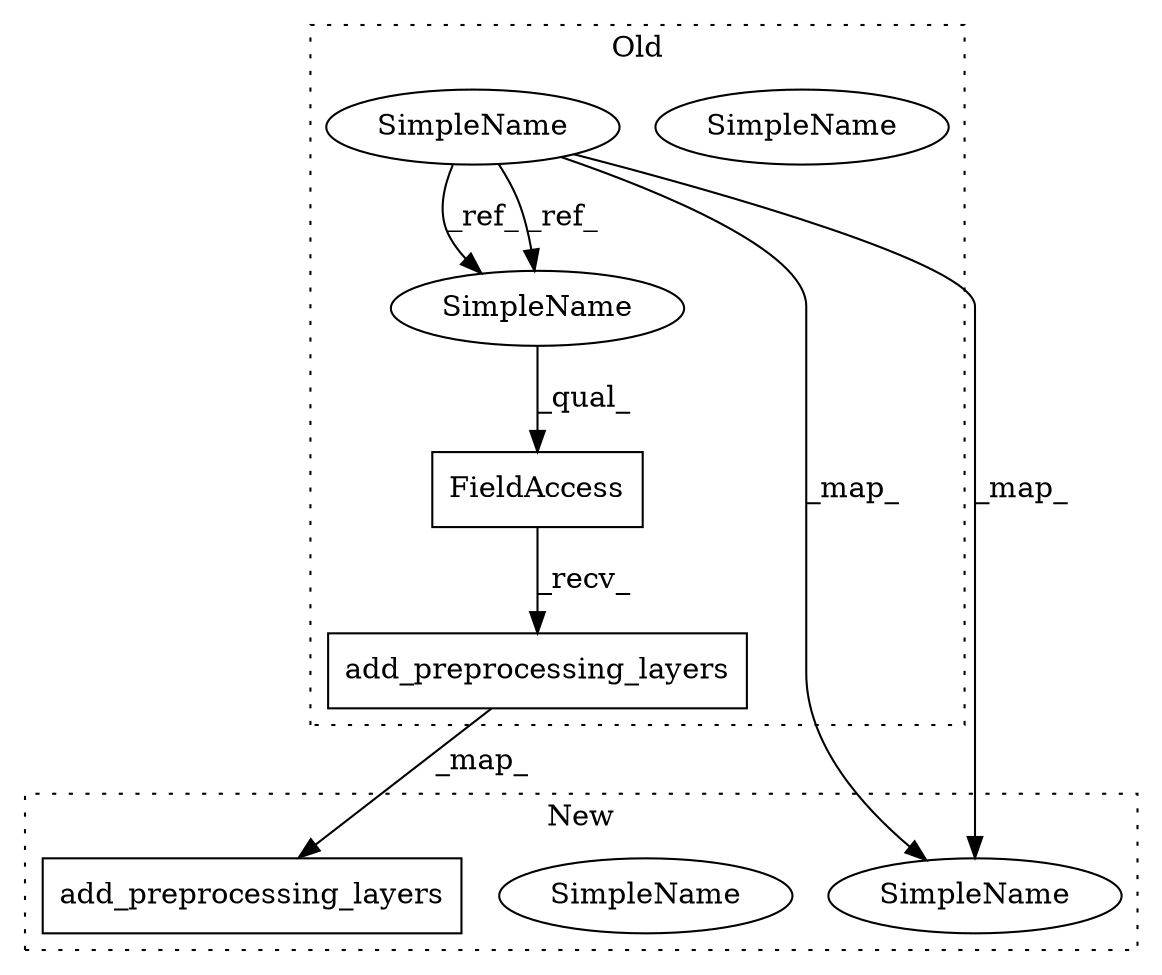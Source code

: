 digraph G {
subgraph cluster0 {
1 [label="add_preprocessing_layers" a="32" s="3519,3587" l="25,1" shape="box"];
3 [label="FieldAccess" a="22" s="3507" l="11" shape="box"];
4 [label="SimpleName" a="42" s="3507" l="4" shape="ellipse"];
7 [label="SimpleName" a="42" s="1896" l="4" shape="ellipse"];
8 [label="SimpleName" a="42" s="3507" l="4" shape="ellipse"];
label = "Old";
style="dotted";
}
subgraph cluster1 {
2 [label="add_preprocessing_layers" a="32" s="4269,4337" l="25,1" shape="box"];
5 [label="SimpleName" a="42" s="1726" l="4" shape="ellipse"];
6 [label="SimpleName" a="42" s="1726" l="4" shape="ellipse"];
label = "New";
style="dotted";
}
1 -> 2 [label="_map_"];
3 -> 1 [label="_recv_"];
7 -> 8 [label="_ref_"];
7 -> 6 [label="_map_"];
7 -> 6 [label="_map_"];
7 -> 8 [label="_ref_"];
8 -> 3 [label="_qual_"];
}